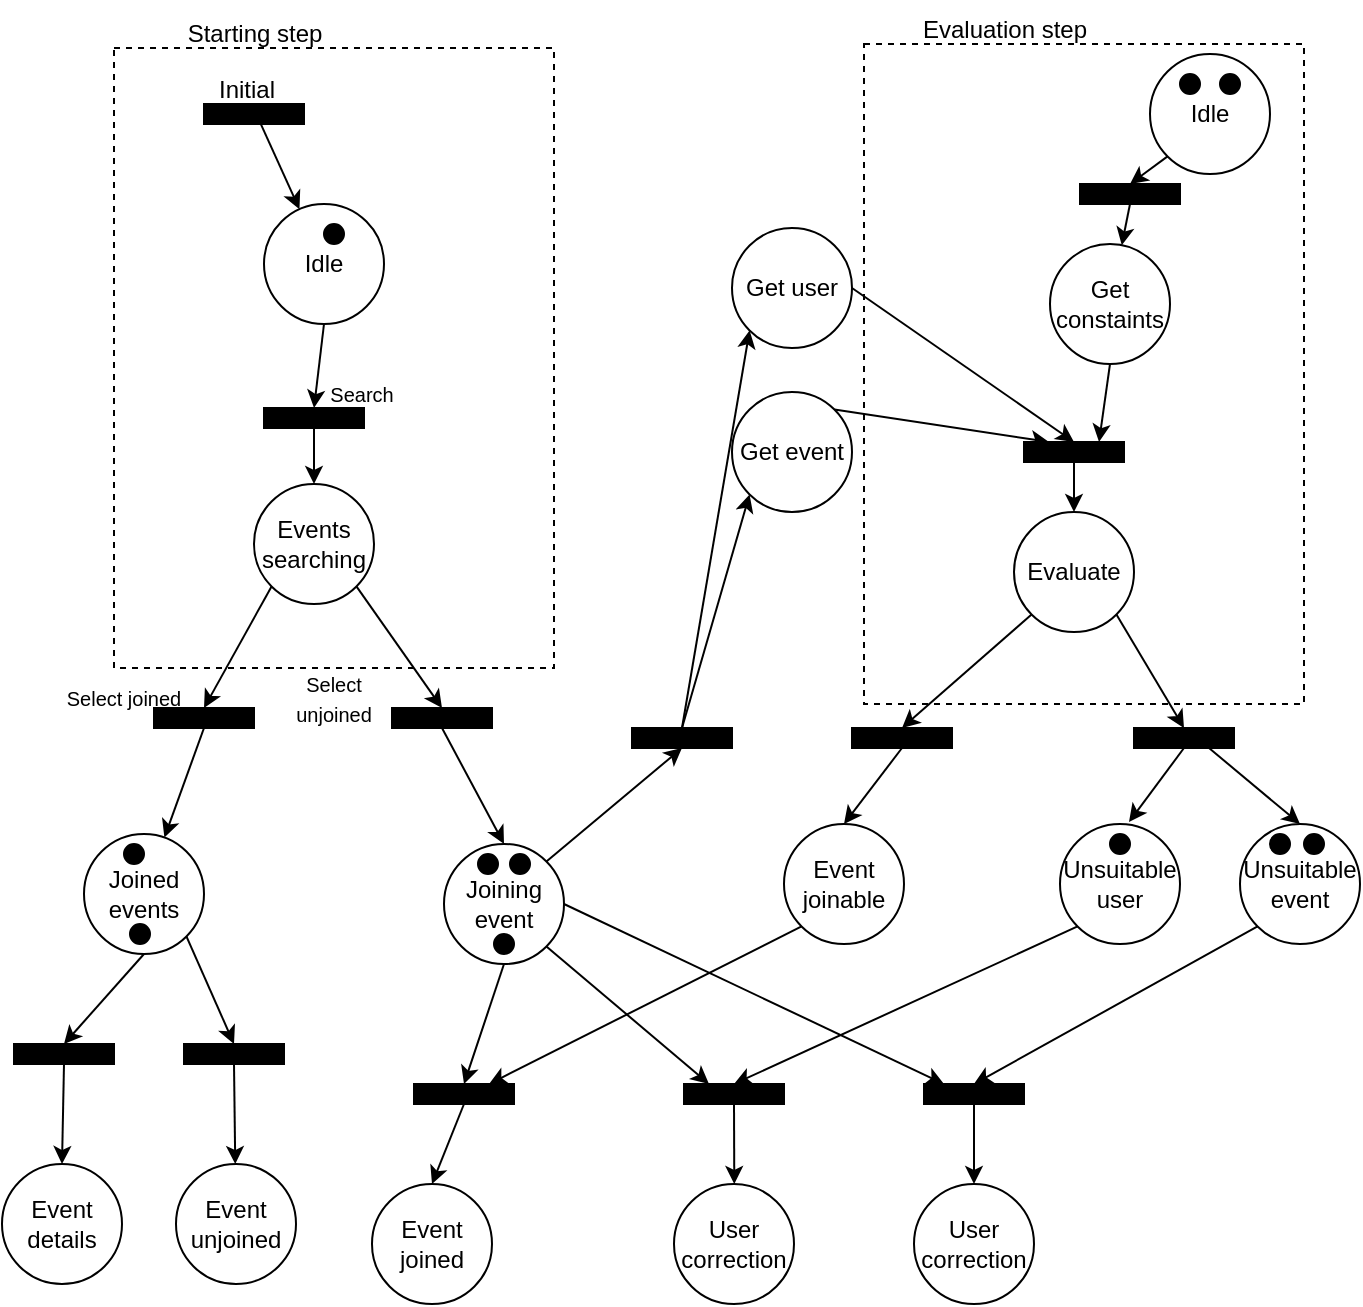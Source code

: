<mxfile version="21.2.3" type="github">
  <diagram name="Pagina-1" id="nvYx9loCH7i7AWjf0cHW">
    <mxGraphModel dx="698" dy="434" grid="1" gridSize="10" guides="1" tooltips="1" connect="1" arrows="1" fold="1" page="1" pageScale="1" pageWidth="827" pageHeight="1169" math="0" shadow="0">
      <root>
        <mxCell id="0" />
        <mxCell id="1" parent="0" />
        <mxCell id="fdl8Fd37ZYrnNdNwSC8B-41" value="" style="rounded=0;whiteSpace=wrap;html=1;fillColor=none;dashed=1;" vertex="1" parent="1">
          <mxGeometry x="480" y="40" width="220" height="330" as="geometry" />
        </mxCell>
        <mxCell id="fdl8Fd37ZYrnNdNwSC8B-20" style="edgeStyle=none;rounded=0;orthogonalLoop=1;jettySize=auto;html=1;exitX=0.5;exitY=1;exitDx=0;exitDy=0;entryX=0.5;entryY=0;entryDx=0;entryDy=0;" edge="1" parent="1" source="fdl8Fd37ZYrnNdNwSC8B-1" target="fdl8Fd37ZYrnNdNwSC8B-16">
          <mxGeometry relative="1" as="geometry">
            <mxPoint x="210" y="260" as="targetPoint" />
          </mxGeometry>
        </mxCell>
        <mxCell id="fdl8Fd37ZYrnNdNwSC8B-1" value="Idle" style="ellipse;whiteSpace=wrap;html=1;aspect=fixed;" vertex="1" parent="1">
          <mxGeometry x="180" y="120" width="60" height="60" as="geometry" />
        </mxCell>
        <mxCell id="fdl8Fd37ZYrnNdNwSC8B-62" style="edgeStyle=none;rounded=0;orthogonalLoop=1;jettySize=auto;html=1;exitX=0;exitY=1;exitDx=0;exitDy=0;entryX=0.5;entryY=0;entryDx=0;entryDy=0;" edge="1" parent="1" source="fdl8Fd37ZYrnNdNwSC8B-2" target="fdl8Fd37ZYrnNdNwSC8B-61">
          <mxGeometry relative="1" as="geometry" />
        </mxCell>
        <mxCell id="fdl8Fd37ZYrnNdNwSC8B-2" value="Idle" style="ellipse;whiteSpace=wrap;html=1;aspect=fixed;" vertex="1" parent="1">
          <mxGeometry x="623" y="45" width="60" height="60" as="geometry" />
        </mxCell>
        <mxCell id="fdl8Fd37ZYrnNdNwSC8B-4" style="edgeStyle=none;rounded=0;orthogonalLoop=1;jettySize=auto;html=1;exitX=1;exitY=1;exitDx=0;exitDy=0;" edge="1" parent="1" target="fdl8Fd37ZYrnNdNwSC8B-1">
          <mxGeometry relative="1" as="geometry">
            <mxPoint x="177.071" y="77.071" as="sourcePoint" />
          </mxGeometry>
        </mxCell>
        <mxCell id="fdl8Fd37ZYrnNdNwSC8B-7" value="" style="ellipse;whiteSpace=wrap;html=1;aspect=fixed;fillColor=#000000;" vertex="1" parent="1">
          <mxGeometry x="210" y="130" width="10" height="10" as="geometry" />
        </mxCell>
        <mxCell id="fdl8Fd37ZYrnNdNwSC8B-8" value="" style="ellipse;whiteSpace=wrap;html=1;aspect=fixed;fillColor=#000000;" vertex="1" parent="1">
          <mxGeometry x="638" y="55" width="10" height="10" as="geometry" />
        </mxCell>
        <mxCell id="fdl8Fd37ZYrnNdNwSC8B-9" value="" style="rounded=0;whiteSpace=wrap;html=1;fillColor=#000000;" vertex="1" parent="1">
          <mxGeometry x="150" y="70" width="50" height="10" as="geometry" />
        </mxCell>
        <mxCell id="fdl8Fd37ZYrnNdNwSC8B-10" value="Initial" style="text;html=1;align=center;verticalAlign=middle;resizable=0;points=[];autosize=1;strokeColor=none;fillColor=none;" vertex="1" parent="1">
          <mxGeometry x="146" y="48" width="50" height="30" as="geometry" />
        </mxCell>
        <mxCell id="fdl8Fd37ZYrnNdNwSC8B-23" style="edgeStyle=none;rounded=0;orthogonalLoop=1;jettySize=auto;html=1;exitX=0.5;exitY=1;exitDx=0;exitDy=0;entryX=0.5;entryY=0;entryDx=0;entryDy=0;" edge="1" parent="1" source="fdl8Fd37ZYrnNdNwSC8B-16" target="fdl8Fd37ZYrnNdNwSC8B-21">
          <mxGeometry relative="1" as="geometry" />
        </mxCell>
        <mxCell id="fdl8Fd37ZYrnNdNwSC8B-16" value="" style="rounded=0;whiteSpace=wrap;html=1;fillColor=#000000;" vertex="1" parent="1">
          <mxGeometry x="180" y="222" width="50" height="10" as="geometry" />
        </mxCell>
        <mxCell id="fdl8Fd37ZYrnNdNwSC8B-27" style="edgeStyle=none;rounded=0;orthogonalLoop=1;jettySize=auto;html=1;exitX=0.5;exitY=1;exitDx=0;exitDy=0;entryX=0.5;entryY=0;entryDx=0;entryDy=0;" edge="1" parent="1" source="fdl8Fd37ZYrnNdNwSC8B-18" target="fdl8Fd37ZYrnNdNwSC8B-28">
          <mxGeometry relative="1" as="geometry">
            <mxPoint x="290" y="440" as="targetPoint" />
          </mxGeometry>
        </mxCell>
        <mxCell id="fdl8Fd37ZYrnNdNwSC8B-18" value="" style="rounded=0;whiteSpace=wrap;html=1;fillColor=#000000;" vertex="1" parent="1">
          <mxGeometry x="244" y="372" width="50" height="10" as="geometry" />
        </mxCell>
        <mxCell id="fdl8Fd37ZYrnNdNwSC8B-24" style="edgeStyle=none;rounded=0;orthogonalLoop=1;jettySize=auto;html=1;exitX=1;exitY=1;exitDx=0;exitDy=0;entryX=0.5;entryY=0;entryDx=0;entryDy=0;" edge="1" parent="1" source="fdl8Fd37ZYrnNdNwSC8B-21" target="fdl8Fd37ZYrnNdNwSC8B-18">
          <mxGeometry relative="1" as="geometry" />
        </mxCell>
        <mxCell id="fdl8Fd37ZYrnNdNwSC8B-26" style="edgeStyle=none;rounded=0;orthogonalLoop=1;jettySize=auto;html=1;exitX=0;exitY=1;exitDx=0;exitDy=0;entryX=0.5;entryY=0;entryDx=0;entryDy=0;" edge="1" parent="1" source="fdl8Fd37ZYrnNdNwSC8B-21" target="fdl8Fd37ZYrnNdNwSC8B-25">
          <mxGeometry relative="1" as="geometry" />
        </mxCell>
        <mxCell id="fdl8Fd37ZYrnNdNwSC8B-21" value="Events searching" style="ellipse;whiteSpace=wrap;html=1;aspect=fixed;" vertex="1" parent="1">
          <mxGeometry x="175" y="260" width="60" height="60" as="geometry" />
        </mxCell>
        <mxCell id="fdl8Fd37ZYrnNdNwSC8B-34" style="edgeStyle=none;rounded=0;orthogonalLoop=1;jettySize=auto;html=1;exitX=0.5;exitY=1;exitDx=0;exitDy=0;" edge="1" parent="1" source="fdl8Fd37ZYrnNdNwSC8B-25" target="fdl8Fd37ZYrnNdNwSC8B-33">
          <mxGeometry relative="1" as="geometry" />
        </mxCell>
        <mxCell id="fdl8Fd37ZYrnNdNwSC8B-25" value="" style="rounded=0;whiteSpace=wrap;html=1;fillColor=#000000;" vertex="1" parent="1">
          <mxGeometry x="125" y="372" width="50" height="10" as="geometry" />
        </mxCell>
        <mxCell id="fdl8Fd37ZYrnNdNwSC8B-39" style="edgeStyle=none;rounded=0;orthogonalLoop=1;jettySize=auto;html=1;exitX=1;exitY=0;exitDx=0;exitDy=0;entryX=0.5;entryY=1;entryDx=0;entryDy=0;" edge="1" parent="1" source="fdl8Fd37ZYrnNdNwSC8B-28" target="fdl8Fd37ZYrnNdNwSC8B-37">
          <mxGeometry relative="1" as="geometry" />
        </mxCell>
        <mxCell id="fdl8Fd37ZYrnNdNwSC8B-45" style="edgeStyle=none;rounded=0;orthogonalLoop=1;jettySize=auto;html=1;exitX=1;exitY=1;exitDx=0;exitDy=0;entryX=0.25;entryY=0;entryDx=0;entryDy=0;" edge="1" parent="1" source="fdl8Fd37ZYrnNdNwSC8B-28" target="fdl8Fd37ZYrnNdNwSC8B-46">
          <mxGeometry relative="1" as="geometry">
            <mxPoint x="380" y="580" as="targetPoint" />
          </mxGeometry>
        </mxCell>
        <mxCell id="fdl8Fd37ZYrnNdNwSC8B-80" style="edgeStyle=none;rounded=0;orthogonalLoop=1;jettySize=auto;html=1;exitX=0.5;exitY=1;exitDx=0;exitDy=0;entryX=0.5;entryY=0;entryDx=0;entryDy=0;" edge="1" parent="1" source="fdl8Fd37ZYrnNdNwSC8B-28" target="fdl8Fd37ZYrnNdNwSC8B-81">
          <mxGeometry relative="1" as="geometry">
            <mxPoint x="290" y="570" as="targetPoint" />
          </mxGeometry>
        </mxCell>
        <mxCell id="fdl8Fd37ZYrnNdNwSC8B-84" style="edgeStyle=none;rounded=0;orthogonalLoop=1;jettySize=auto;html=1;exitX=1;exitY=0.5;exitDx=0;exitDy=0;" edge="1" parent="1" source="fdl8Fd37ZYrnNdNwSC8B-28">
          <mxGeometry relative="1" as="geometry">
            <mxPoint x="520" y="560" as="targetPoint" />
          </mxGeometry>
        </mxCell>
        <mxCell id="fdl8Fd37ZYrnNdNwSC8B-28" value="Joining event" style="ellipse;whiteSpace=wrap;html=1;aspect=fixed;" vertex="1" parent="1">
          <mxGeometry x="270" y="440" width="60" height="60" as="geometry" />
        </mxCell>
        <mxCell id="fdl8Fd37ZYrnNdNwSC8B-29" value="" style="ellipse;whiteSpace=wrap;html=1;aspect=fixed;fillColor=#000000;" vertex="1" parent="1">
          <mxGeometry x="658" y="55" width="10" height="10" as="geometry" />
        </mxCell>
        <mxCell id="fdl8Fd37ZYrnNdNwSC8B-30" value="" style="ellipse;whiteSpace=wrap;html=1;aspect=fixed;fillColor=#000000;" vertex="1" parent="1">
          <mxGeometry x="287" y="445" width="10" height="10" as="geometry" />
        </mxCell>
        <mxCell id="fdl8Fd37ZYrnNdNwSC8B-31" value="" style="ellipse;whiteSpace=wrap;html=1;aspect=fixed;fillColor=#000000;" vertex="1" parent="1">
          <mxGeometry x="303" y="445" width="10" height="10" as="geometry" />
        </mxCell>
        <mxCell id="fdl8Fd37ZYrnNdNwSC8B-32" value="" style="ellipse;whiteSpace=wrap;html=1;aspect=fixed;fillColor=#000000;" vertex="1" parent="1">
          <mxGeometry x="295" y="485" width="10" height="10" as="geometry" />
        </mxCell>
        <mxCell id="fdl8Fd37ZYrnNdNwSC8B-95" style="edgeStyle=none;rounded=0;orthogonalLoop=1;jettySize=auto;html=1;exitX=0.5;exitY=1;exitDx=0;exitDy=0;entryX=0.5;entryY=0;entryDx=0;entryDy=0;" edge="1" parent="1" source="fdl8Fd37ZYrnNdNwSC8B-33" target="fdl8Fd37ZYrnNdNwSC8B-94">
          <mxGeometry relative="1" as="geometry" />
        </mxCell>
        <mxCell id="fdl8Fd37ZYrnNdNwSC8B-100" style="edgeStyle=none;rounded=0;orthogonalLoop=1;jettySize=auto;html=1;exitX=1;exitY=1;exitDx=0;exitDy=0;entryX=0.5;entryY=0;entryDx=0;entryDy=0;" edge="1" parent="1" source="fdl8Fd37ZYrnNdNwSC8B-33" target="fdl8Fd37ZYrnNdNwSC8B-99">
          <mxGeometry relative="1" as="geometry" />
        </mxCell>
        <mxCell id="fdl8Fd37ZYrnNdNwSC8B-33" value="Joined events" style="ellipse;whiteSpace=wrap;html=1;aspect=fixed;" vertex="1" parent="1">
          <mxGeometry x="90" y="435" width="60" height="60" as="geometry" />
        </mxCell>
        <mxCell id="fdl8Fd37ZYrnNdNwSC8B-35" value="" style="ellipse;whiteSpace=wrap;html=1;aspect=fixed;fillColor=#000000;" vertex="1" parent="1">
          <mxGeometry x="110" y="440" width="10" height="10" as="geometry" />
        </mxCell>
        <mxCell id="fdl8Fd37ZYrnNdNwSC8B-36" value="" style="ellipse;whiteSpace=wrap;html=1;aspect=fixed;fillColor=#000000;" vertex="1" parent="1">
          <mxGeometry x="113" y="480" width="10" height="10" as="geometry" />
        </mxCell>
        <mxCell id="fdl8Fd37ZYrnNdNwSC8B-40" style="edgeStyle=none;rounded=0;orthogonalLoop=1;jettySize=auto;html=1;exitX=0.5;exitY=0;exitDx=0;exitDy=0;entryX=0;entryY=1;entryDx=0;entryDy=0;" edge="1" parent="1" source="fdl8Fd37ZYrnNdNwSC8B-37" target="fdl8Fd37ZYrnNdNwSC8B-38">
          <mxGeometry relative="1" as="geometry" />
        </mxCell>
        <mxCell id="fdl8Fd37ZYrnNdNwSC8B-47" style="edgeStyle=none;rounded=0;orthogonalLoop=1;jettySize=auto;html=1;exitX=0.5;exitY=0;exitDx=0;exitDy=0;entryX=0;entryY=1;entryDx=0;entryDy=0;" edge="1" parent="1" source="fdl8Fd37ZYrnNdNwSC8B-37" target="fdl8Fd37ZYrnNdNwSC8B-48">
          <mxGeometry relative="1" as="geometry">
            <mxPoint x="470" y="350" as="targetPoint" />
          </mxGeometry>
        </mxCell>
        <mxCell id="fdl8Fd37ZYrnNdNwSC8B-37" value="" style="rounded=0;whiteSpace=wrap;html=1;fillColor=#000000;" vertex="1" parent="1">
          <mxGeometry x="364" y="382" width="50" height="10" as="geometry" />
        </mxCell>
        <mxCell id="fdl8Fd37ZYrnNdNwSC8B-51" style="edgeStyle=none;rounded=0;orthogonalLoop=1;jettySize=auto;html=1;exitX=1;exitY=0.5;exitDx=0;exitDy=0;entryX=0.5;entryY=0;entryDx=0;entryDy=0;" edge="1" parent="1" source="fdl8Fd37ZYrnNdNwSC8B-38" target="fdl8Fd37ZYrnNdNwSC8B-49">
          <mxGeometry relative="1" as="geometry" />
        </mxCell>
        <mxCell id="fdl8Fd37ZYrnNdNwSC8B-38" value="Get user" style="ellipse;whiteSpace=wrap;html=1;aspect=fixed;" vertex="1" parent="1">
          <mxGeometry x="414" y="132" width="60" height="60" as="geometry" />
        </mxCell>
        <mxCell id="fdl8Fd37ZYrnNdNwSC8B-42" value="Evaluation step" style="text;html=1;align=center;verticalAlign=middle;resizable=0;points=[];autosize=1;strokeColor=none;fillColor=none;" vertex="1" parent="1">
          <mxGeometry x="495" y="18" width="110" height="30" as="geometry" />
        </mxCell>
        <mxCell id="fdl8Fd37ZYrnNdNwSC8B-43" value="" style="rounded=0;whiteSpace=wrap;html=1;fillColor=none;dashed=1;" vertex="1" parent="1">
          <mxGeometry x="105" y="42" width="220" height="310" as="geometry" />
        </mxCell>
        <mxCell id="fdl8Fd37ZYrnNdNwSC8B-44" value="Starting step" style="text;html=1;align=center;verticalAlign=middle;resizable=0;points=[];autosize=1;strokeColor=none;fillColor=none;" vertex="1" parent="1">
          <mxGeometry x="130" y="20" width="90" height="30" as="geometry" />
        </mxCell>
        <mxCell id="fdl8Fd37ZYrnNdNwSC8B-77" style="edgeStyle=none;rounded=0;orthogonalLoop=1;jettySize=auto;html=1;exitX=0.5;exitY=1;exitDx=0;exitDy=0;" edge="1" parent="1" source="fdl8Fd37ZYrnNdNwSC8B-46">
          <mxGeometry relative="1" as="geometry">
            <mxPoint x="415.143" y="610" as="targetPoint" />
          </mxGeometry>
        </mxCell>
        <mxCell id="fdl8Fd37ZYrnNdNwSC8B-46" value="" style="rounded=0;whiteSpace=wrap;html=1;fillColor=#000000;" vertex="1" parent="1">
          <mxGeometry x="390" y="560" width="50" height="10" as="geometry" />
        </mxCell>
        <mxCell id="fdl8Fd37ZYrnNdNwSC8B-50" style="edgeStyle=none;rounded=0;orthogonalLoop=1;jettySize=auto;html=1;exitX=1;exitY=0;exitDx=0;exitDy=0;entryX=0.25;entryY=0;entryDx=0;entryDy=0;" edge="1" parent="1" source="fdl8Fd37ZYrnNdNwSC8B-48" target="fdl8Fd37ZYrnNdNwSC8B-49">
          <mxGeometry relative="1" as="geometry" />
        </mxCell>
        <mxCell id="fdl8Fd37ZYrnNdNwSC8B-48" value="Get event" style="ellipse;whiteSpace=wrap;html=1;aspect=fixed;" vertex="1" parent="1">
          <mxGeometry x="414" y="214" width="60" height="60" as="geometry" />
        </mxCell>
        <mxCell id="fdl8Fd37ZYrnNdNwSC8B-54" style="edgeStyle=none;rounded=0;orthogonalLoop=1;jettySize=auto;html=1;exitX=0.5;exitY=1;exitDx=0;exitDy=0;" edge="1" parent="1" source="fdl8Fd37ZYrnNdNwSC8B-49" target="fdl8Fd37ZYrnNdNwSC8B-53">
          <mxGeometry relative="1" as="geometry" />
        </mxCell>
        <mxCell id="fdl8Fd37ZYrnNdNwSC8B-49" value="" style="rounded=0;whiteSpace=wrap;html=1;fillColor=#000000;" vertex="1" parent="1">
          <mxGeometry x="560" y="239" width="50" height="10" as="geometry" />
        </mxCell>
        <mxCell id="fdl8Fd37ZYrnNdNwSC8B-57" style="edgeStyle=none;rounded=0;orthogonalLoop=1;jettySize=auto;html=1;exitX=0;exitY=1;exitDx=0;exitDy=0;entryX=0.5;entryY=0;entryDx=0;entryDy=0;" edge="1" parent="1" source="fdl8Fd37ZYrnNdNwSC8B-53" target="fdl8Fd37ZYrnNdNwSC8B-55">
          <mxGeometry relative="1" as="geometry" />
        </mxCell>
        <mxCell id="fdl8Fd37ZYrnNdNwSC8B-58" style="edgeStyle=none;rounded=0;orthogonalLoop=1;jettySize=auto;html=1;exitX=1;exitY=1;exitDx=0;exitDy=0;entryX=0.5;entryY=0;entryDx=0;entryDy=0;" edge="1" parent="1" source="fdl8Fd37ZYrnNdNwSC8B-53" target="fdl8Fd37ZYrnNdNwSC8B-56">
          <mxGeometry relative="1" as="geometry" />
        </mxCell>
        <mxCell id="fdl8Fd37ZYrnNdNwSC8B-53" value="Evaluate" style="ellipse;whiteSpace=wrap;html=1;aspect=fixed;" vertex="1" parent="1">
          <mxGeometry x="555" y="274" width="60" height="60" as="geometry" />
        </mxCell>
        <mxCell id="fdl8Fd37ZYrnNdNwSC8B-66" style="edgeStyle=none;rounded=0;orthogonalLoop=1;jettySize=auto;html=1;exitX=0.5;exitY=1;exitDx=0;exitDy=0;entryX=0.5;entryY=0;entryDx=0;entryDy=0;" edge="1" parent="1" source="fdl8Fd37ZYrnNdNwSC8B-55" target="fdl8Fd37ZYrnNdNwSC8B-65">
          <mxGeometry relative="1" as="geometry" />
        </mxCell>
        <mxCell id="fdl8Fd37ZYrnNdNwSC8B-55" value="" style="rounded=0;whiteSpace=wrap;html=1;fillColor=#000000;" vertex="1" parent="1">
          <mxGeometry x="474" y="382" width="50" height="10" as="geometry" />
        </mxCell>
        <mxCell id="fdl8Fd37ZYrnNdNwSC8B-69" style="edgeStyle=none;rounded=0;orthogonalLoop=1;jettySize=auto;html=1;exitX=0.5;exitY=1;exitDx=0;exitDy=0;entryX=0.575;entryY=-0.016;entryDx=0;entryDy=0;entryPerimeter=0;" edge="1" parent="1" source="fdl8Fd37ZYrnNdNwSC8B-56" target="fdl8Fd37ZYrnNdNwSC8B-67">
          <mxGeometry relative="1" as="geometry" />
        </mxCell>
        <mxCell id="fdl8Fd37ZYrnNdNwSC8B-70" style="edgeStyle=none;rounded=0;orthogonalLoop=1;jettySize=auto;html=1;exitX=0.75;exitY=1;exitDx=0;exitDy=0;entryX=0.5;entryY=0;entryDx=0;entryDy=0;" edge="1" parent="1" source="fdl8Fd37ZYrnNdNwSC8B-56" target="fdl8Fd37ZYrnNdNwSC8B-68">
          <mxGeometry relative="1" as="geometry" />
        </mxCell>
        <mxCell id="fdl8Fd37ZYrnNdNwSC8B-56" value="" style="rounded=0;whiteSpace=wrap;html=1;fillColor=#000000;" vertex="1" parent="1">
          <mxGeometry x="615" y="382" width="50" height="10" as="geometry" />
        </mxCell>
        <mxCell id="fdl8Fd37ZYrnNdNwSC8B-64" style="edgeStyle=none;rounded=0;orthogonalLoop=1;jettySize=auto;html=1;exitX=0.5;exitY=1;exitDx=0;exitDy=0;entryX=0.75;entryY=0;entryDx=0;entryDy=0;" edge="1" parent="1" source="fdl8Fd37ZYrnNdNwSC8B-59" target="fdl8Fd37ZYrnNdNwSC8B-49">
          <mxGeometry relative="1" as="geometry" />
        </mxCell>
        <mxCell id="fdl8Fd37ZYrnNdNwSC8B-59" value="Get constaints" style="ellipse;whiteSpace=wrap;html=1;aspect=fixed;" vertex="1" parent="1">
          <mxGeometry x="573" y="140" width="60" height="60" as="geometry" />
        </mxCell>
        <mxCell id="fdl8Fd37ZYrnNdNwSC8B-63" style="edgeStyle=none;rounded=0;orthogonalLoop=1;jettySize=auto;html=1;exitX=0.5;exitY=1;exitDx=0;exitDy=0;" edge="1" parent="1" source="fdl8Fd37ZYrnNdNwSC8B-61" target="fdl8Fd37ZYrnNdNwSC8B-59">
          <mxGeometry relative="1" as="geometry" />
        </mxCell>
        <mxCell id="fdl8Fd37ZYrnNdNwSC8B-61" value="" style="rounded=0;whiteSpace=wrap;html=1;fillColor=#000000;" vertex="1" parent="1">
          <mxGeometry x="588" y="110" width="50" height="10" as="geometry" />
        </mxCell>
        <mxCell id="fdl8Fd37ZYrnNdNwSC8B-79" style="edgeStyle=none;rounded=0;orthogonalLoop=1;jettySize=auto;html=1;exitX=0;exitY=1;exitDx=0;exitDy=0;entryX=0.75;entryY=0;entryDx=0;entryDy=0;" edge="1" parent="1" source="fdl8Fd37ZYrnNdNwSC8B-65" target="fdl8Fd37ZYrnNdNwSC8B-81">
          <mxGeometry relative="1" as="geometry">
            <mxPoint x="300" y="570" as="targetPoint" />
          </mxGeometry>
        </mxCell>
        <mxCell id="fdl8Fd37ZYrnNdNwSC8B-65" value="Event joinable" style="ellipse;whiteSpace=wrap;html=1;aspect=fixed;" vertex="1" parent="1">
          <mxGeometry x="440" y="430" width="60" height="60" as="geometry" />
        </mxCell>
        <mxCell id="fdl8Fd37ZYrnNdNwSC8B-75" style="edgeStyle=none;rounded=0;orthogonalLoop=1;jettySize=auto;html=1;exitX=0;exitY=1;exitDx=0;exitDy=0;entryX=0.5;entryY=0;entryDx=0;entryDy=0;" edge="1" parent="1" source="fdl8Fd37ZYrnNdNwSC8B-67" target="fdl8Fd37ZYrnNdNwSC8B-46">
          <mxGeometry relative="1" as="geometry" />
        </mxCell>
        <mxCell id="fdl8Fd37ZYrnNdNwSC8B-67" value="Unsuitable user" style="ellipse;whiteSpace=wrap;html=1;aspect=fixed;" vertex="1" parent="1">
          <mxGeometry x="578" y="430" width="60" height="60" as="geometry" />
        </mxCell>
        <mxCell id="fdl8Fd37ZYrnNdNwSC8B-86" style="edgeStyle=none;rounded=0;orthogonalLoop=1;jettySize=auto;html=1;exitX=0;exitY=1;exitDx=0;exitDy=0;entryX=0.5;entryY=0;entryDx=0;entryDy=0;" edge="1" parent="1" source="fdl8Fd37ZYrnNdNwSC8B-68" target="fdl8Fd37ZYrnNdNwSC8B-85">
          <mxGeometry relative="1" as="geometry" />
        </mxCell>
        <mxCell id="fdl8Fd37ZYrnNdNwSC8B-68" value="Unsuitable event" style="ellipse;whiteSpace=wrap;html=1;aspect=fixed;" vertex="1" parent="1">
          <mxGeometry x="668" y="430" width="60" height="60" as="geometry" />
        </mxCell>
        <mxCell id="fdl8Fd37ZYrnNdNwSC8B-71" value="" style="ellipse;whiteSpace=wrap;html=1;aspect=fixed;fillColor=#000000;" vertex="1" parent="1">
          <mxGeometry x="603" y="435" width="10" height="10" as="geometry" />
        </mxCell>
        <mxCell id="fdl8Fd37ZYrnNdNwSC8B-72" value="" style="ellipse;whiteSpace=wrap;html=1;aspect=fixed;fillColor=#000000;" vertex="1" parent="1">
          <mxGeometry x="683" y="435" width="10" height="10" as="geometry" />
        </mxCell>
        <mxCell id="fdl8Fd37ZYrnNdNwSC8B-73" value="" style="ellipse;whiteSpace=wrap;html=1;aspect=fixed;fillColor=#000000;" vertex="1" parent="1">
          <mxGeometry x="700" y="435" width="10" height="10" as="geometry" />
        </mxCell>
        <mxCell id="fdl8Fd37ZYrnNdNwSC8B-78" value="User correction" style="ellipse;whiteSpace=wrap;html=1;aspect=fixed;" vertex="1" parent="1">
          <mxGeometry x="385" y="610" width="60" height="60" as="geometry" />
        </mxCell>
        <mxCell id="fdl8Fd37ZYrnNdNwSC8B-82" style="edgeStyle=none;rounded=0;orthogonalLoop=1;jettySize=auto;html=1;exitX=0.5;exitY=1;exitDx=0;exitDy=0;entryX=0.5;entryY=0;entryDx=0;entryDy=0;" edge="1" parent="1" source="fdl8Fd37ZYrnNdNwSC8B-81" target="fdl8Fd37ZYrnNdNwSC8B-83">
          <mxGeometry relative="1" as="geometry">
            <mxPoint x="270" y="620" as="targetPoint" />
          </mxGeometry>
        </mxCell>
        <mxCell id="fdl8Fd37ZYrnNdNwSC8B-81" value="" style="rounded=0;whiteSpace=wrap;html=1;fillColor=#000000;" vertex="1" parent="1">
          <mxGeometry x="255" y="560" width="50" height="10" as="geometry" />
        </mxCell>
        <mxCell id="fdl8Fd37ZYrnNdNwSC8B-83" value="Event joined" style="ellipse;whiteSpace=wrap;html=1;aspect=fixed;" vertex="1" parent="1">
          <mxGeometry x="234" y="610" width="60" height="60" as="geometry" />
        </mxCell>
        <mxCell id="fdl8Fd37ZYrnNdNwSC8B-87" style="edgeStyle=none;rounded=0;orthogonalLoop=1;jettySize=auto;html=1;exitX=0.5;exitY=1;exitDx=0;exitDy=0;entryX=0.5;entryY=0;entryDx=0;entryDy=0;" edge="1" parent="1" source="fdl8Fd37ZYrnNdNwSC8B-85" target="fdl8Fd37ZYrnNdNwSC8B-88">
          <mxGeometry relative="1" as="geometry">
            <mxPoint x="535.143" y="610" as="targetPoint" />
          </mxGeometry>
        </mxCell>
        <mxCell id="fdl8Fd37ZYrnNdNwSC8B-85" value="" style="rounded=0;whiteSpace=wrap;html=1;fillColor=#000000;" vertex="1" parent="1">
          <mxGeometry x="510" y="560" width="50" height="10" as="geometry" />
        </mxCell>
        <mxCell id="fdl8Fd37ZYrnNdNwSC8B-88" value="User correction" style="ellipse;whiteSpace=wrap;html=1;aspect=fixed;" vertex="1" parent="1">
          <mxGeometry x="505" y="610" width="60" height="60" as="geometry" />
        </mxCell>
        <mxCell id="fdl8Fd37ZYrnNdNwSC8B-90" value="&lt;font size=&quot;1&quot;&gt;Search&lt;/font&gt;" style="text;html=1;strokeColor=none;fillColor=none;align=center;verticalAlign=middle;whiteSpace=wrap;rounded=0;" vertex="1" parent="1">
          <mxGeometry x="199" y="200" width="60" height="30" as="geometry" />
        </mxCell>
        <mxCell id="fdl8Fd37ZYrnNdNwSC8B-92" value="&lt;font size=&quot;1&quot;&gt;Select joined&lt;/font&gt;" style="text;html=1;strokeColor=none;fillColor=none;align=center;verticalAlign=middle;whiteSpace=wrap;rounded=0;" vertex="1" parent="1">
          <mxGeometry x="80" y="352" width="60" height="30" as="geometry" />
        </mxCell>
        <mxCell id="fdl8Fd37ZYrnNdNwSC8B-93" value="&lt;font size=&quot;1&quot;&gt;Select unjoined&lt;/font&gt;" style="text;html=1;strokeColor=none;fillColor=none;align=center;verticalAlign=middle;whiteSpace=wrap;rounded=0;" vertex="1" parent="1">
          <mxGeometry x="185" y="352" width="60" height="30" as="geometry" />
        </mxCell>
        <mxCell id="fdl8Fd37ZYrnNdNwSC8B-97" style="edgeStyle=none;rounded=0;orthogonalLoop=1;jettySize=auto;html=1;exitX=0.5;exitY=1;exitDx=0;exitDy=0;entryX=0.5;entryY=0;entryDx=0;entryDy=0;" edge="1" parent="1" source="fdl8Fd37ZYrnNdNwSC8B-94" target="fdl8Fd37ZYrnNdNwSC8B-96">
          <mxGeometry relative="1" as="geometry" />
        </mxCell>
        <mxCell id="fdl8Fd37ZYrnNdNwSC8B-94" value="" style="rounded=0;whiteSpace=wrap;html=1;fillColor=#000000;" vertex="1" parent="1">
          <mxGeometry x="55" y="540" width="50" height="10" as="geometry" />
        </mxCell>
        <mxCell id="fdl8Fd37ZYrnNdNwSC8B-96" value="Event details" style="ellipse;whiteSpace=wrap;html=1;aspect=fixed;" vertex="1" parent="1">
          <mxGeometry x="49" y="600" width="60" height="60" as="geometry" />
        </mxCell>
        <mxCell id="fdl8Fd37ZYrnNdNwSC8B-102" style="edgeStyle=none;rounded=0;orthogonalLoop=1;jettySize=auto;html=1;exitX=0.5;exitY=1;exitDx=0;exitDy=0;" edge="1" parent="1" source="fdl8Fd37ZYrnNdNwSC8B-99" target="fdl8Fd37ZYrnNdNwSC8B-101">
          <mxGeometry relative="1" as="geometry" />
        </mxCell>
        <mxCell id="fdl8Fd37ZYrnNdNwSC8B-99" value="" style="rounded=0;whiteSpace=wrap;html=1;fillColor=#000000;" vertex="1" parent="1">
          <mxGeometry x="140" y="540" width="50" height="10" as="geometry" />
        </mxCell>
        <mxCell id="fdl8Fd37ZYrnNdNwSC8B-101" value="Event unjoined" style="ellipse;whiteSpace=wrap;html=1;aspect=fixed;" vertex="1" parent="1">
          <mxGeometry x="136" y="600" width="60" height="60" as="geometry" />
        </mxCell>
      </root>
    </mxGraphModel>
  </diagram>
</mxfile>
